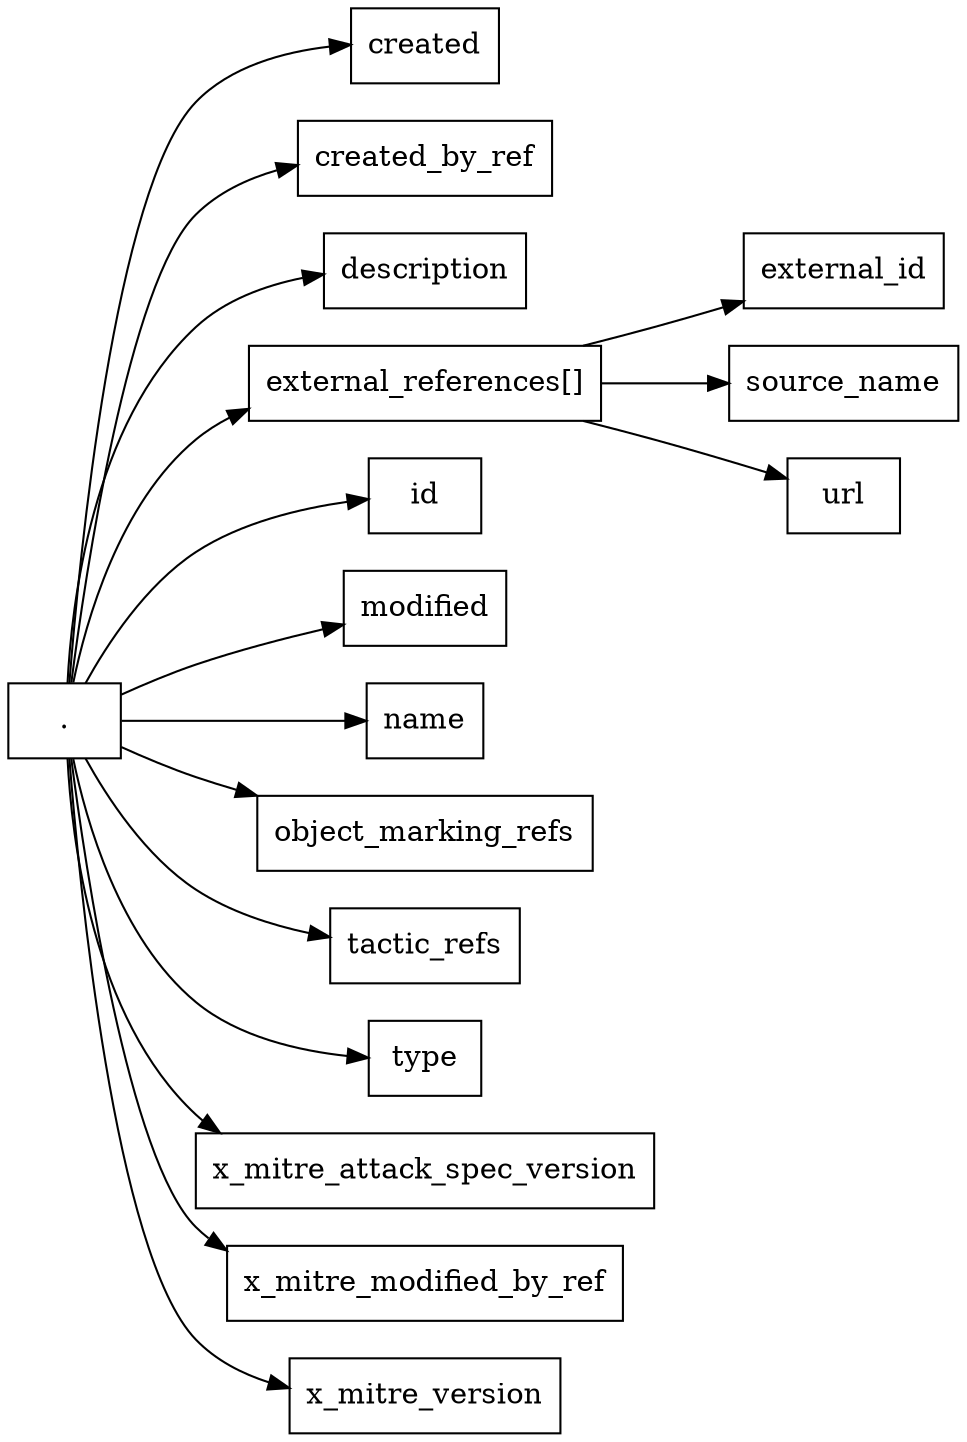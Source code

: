 digraph G {
    node [shape=box];
    edge [dir=forward];
    rankdir=LR;

    "adb1a537-4e8b-4d47-b6cc-88ac49aab5d2" [label="."];
    "created" [label="created"];
    "created_by_ref" [label="created_by_ref"];
    "description" [label="description"];
    "external_references[]" [label="external_references[]"];
    "external_references[].external_id" [label="external_id"];
    "external_references[].source_name" [label="source_name"];
    "external_references[].url" [label="url"];
    "id" [label="id"];
    "modified" [label="modified"];
    "name" [label="name"];
    "object_marking_refs" [label="object_marking_refs"];
    "tactic_refs" [label="tactic_refs"];
    "type" [label="type"];
    "x_mitre_attack_spec_version" [label="x_mitre_attack_spec_version"];
    "x_mitre_modified_by_ref" [label="x_mitre_modified_by_ref"];
    "x_mitre_version" [label="x_mitre_version"];

    "adb1a537-4e8b-4d47-b6cc-88ac49aab5d2" -> "created";
    "adb1a537-4e8b-4d47-b6cc-88ac49aab5d2" -> "created_by_ref";
    "adb1a537-4e8b-4d47-b6cc-88ac49aab5d2" -> "description";
    "adb1a537-4e8b-4d47-b6cc-88ac49aab5d2" -> "external_references[]";
    "adb1a537-4e8b-4d47-b6cc-88ac49aab5d2" -> "id";
    "adb1a537-4e8b-4d47-b6cc-88ac49aab5d2" -> "modified";
    "adb1a537-4e8b-4d47-b6cc-88ac49aab5d2" -> "name";
    "adb1a537-4e8b-4d47-b6cc-88ac49aab5d2" -> "object_marking_refs";
    "adb1a537-4e8b-4d47-b6cc-88ac49aab5d2" -> "tactic_refs";
    "adb1a537-4e8b-4d47-b6cc-88ac49aab5d2" -> "type";
    "adb1a537-4e8b-4d47-b6cc-88ac49aab5d2" -> "x_mitre_attack_spec_version";
    "adb1a537-4e8b-4d47-b6cc-88ac49aab5d2" -> "x_mitre_modified_by_ref";
    "adb1a537-4e8b-4d47-b6cc-88ac49aab5d2" -> "x_mitre_version";

    "external_references[]" -> "external_references[].external_id";
    "external_references[]" -> "external_references[].source_name";
    "external_references[]" -> "external_references[].url";
}